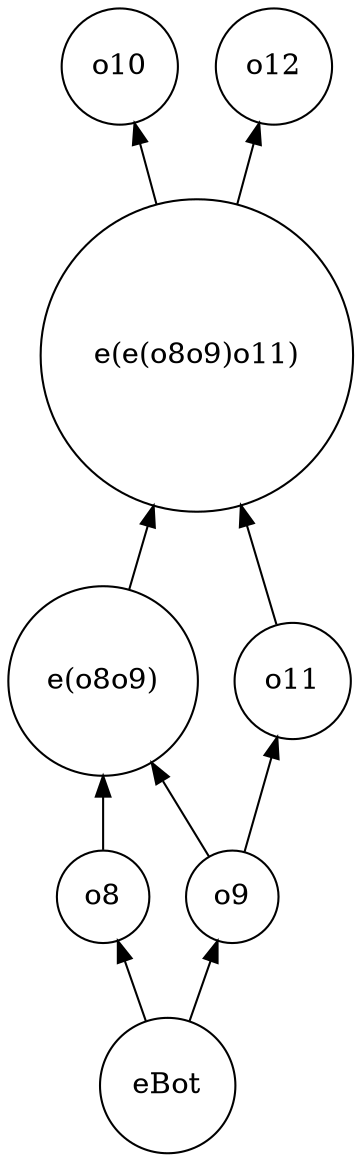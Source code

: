 strict digraph cla_v4_o7_d {
	rankdir=BT
	o9 [shape=circle]
	"e(o8o9)" [shape=circle]
	"e(e(o8o9)o11)" [shape=circle]
	eBot [shape=circle]
	o8 [shape=circle]
	o11 [shape=circle]
	o10 [shape=circle]
	o12 [shape=circle]
	eBot -> o9
	o8 -> "e(o8o9)"
	o9 -> "e(o8o9)"
	o11 -> "e(e(o8o9)o11)"
	"e(o8o9)" -> "e(e(o8o9)o11)"
	eBot -> o8
	o9 -> o11
	"e(e(o8o9)o11)" -> o10
	"e(e(o8o9)o11)" -> o12
}
